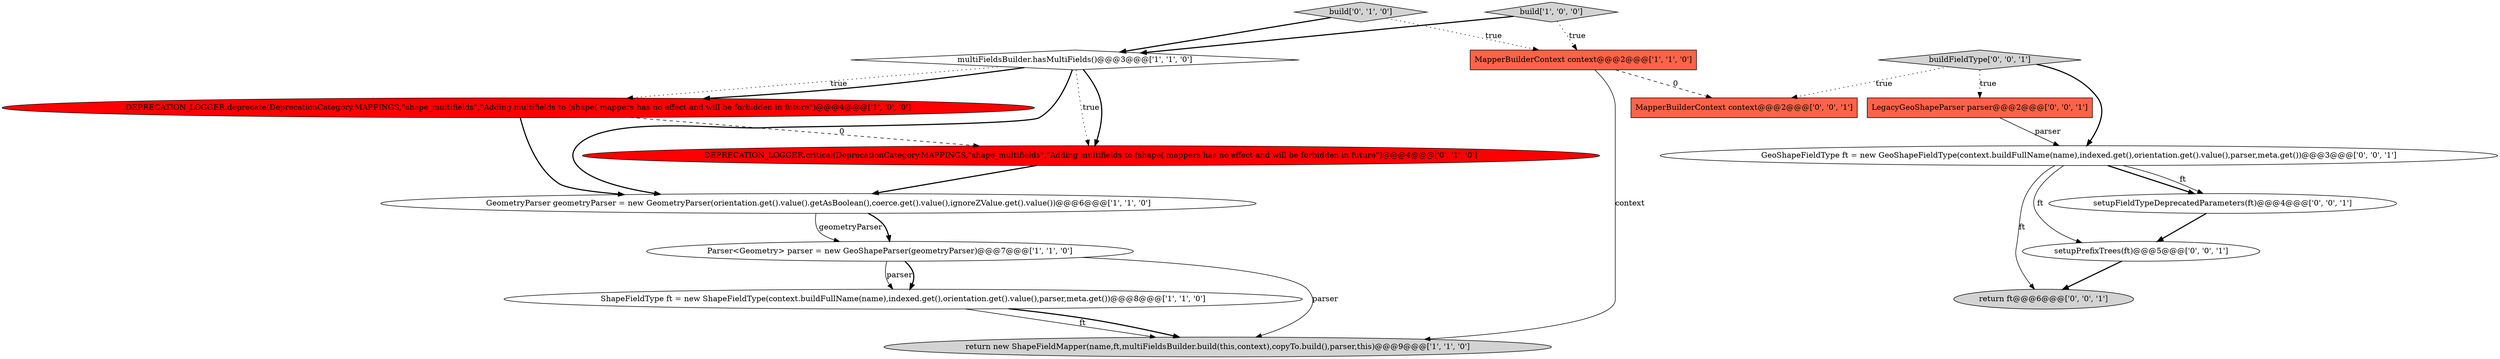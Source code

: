 digraph {
4 [style = filled, label = "return new ShapeFieldMapper(name,ft,multiFieldsBuilder.build(this,context),copyTo.build(),parser,this)@@@9@@@['1', '1', '0']", fillcolor = lightgray, shape = ellipse image = "AAA0AAABBB1BBB"];
8 [style = filled, label = "build['0', '1', '0']", fillcolor = lightgray, shape = diamond image = "AAA0AAABBB2BBB"];
2 [style = filled, label = "ShapeFieldType ft = new ShapeFieldType(context.buildFullName(name),indexed.get(),orientation.get().value(),parser,meta.get())@@@8@@@['1', '1', '0']", fillcolor = white, shape = ellipse image = "AAA0AAABBB1BBB"];
12 [style = filled, label = "GeoShapeFieldType ft = new GeoShapeFieldType(context.buildFullName(name),indexed.get(),orientation.get().value(),parser,meta.get())@@@3@@@['0', '0', '1']", fillcolor = white, shape = ellipse image = "AAA0AAABBB3BBB"];
3 [style = filled, label = "Parser<Geometry> parser = new GeoShapeParser(geometryParser)@@@7@@@['1', '1', '0']", fillcolor = white, shape = ellipse image = "AAA0AAABBB1BBB"];
10 [style = filled, label = "LegacyGeoShapeParser parser@@@2@@@['0', '0', '1']", fillcolor = tomato, shape = box image = "AAA0AAABBB3BBB"];
11 [style = filled, label = "return ft@@@6@@@['0', '0', '1']", fillcolor = lightgray, shape = ellipse image = "AAA0AAABBB3BBB"];
6 [style = filled, label = "build['1', '0', '0']", fillcolor = lightgray, shape = diamond image = "AAA0AAABBB1BBB"];
13 [style = filled, label = "buildFieldType['0', '0', '1']", fillcolor = lightgray, shape = diamond image = "AAA0AAABBB3BBB"];
14 [style = filled, label = "setupPrefixTrees(ft)@@@5@@@['0', '0', '1']", fillcolor = white, shape = ellipse image = "AAA0AAABBB3BBB"];
5 [style = filled, label = "DEPRECATION_LOGGER.deprecate(DeprecationCategory.MAPPINGS,\"shape_multifields\",\"Adding multifields to (shape( mappers has no effect and will be forbidden in future\")@@@4@@@['1', '0', '0']", fillcolor = red, shape = ellipse image = "AAA1AAABBB1BBB"];
15 [style = filled, label = "MapperBuilderContext context@@@2@@@['0', '0', '1']", fillcolor = tomato, shape = box image = "AAA0AAABBB3BBB"];
0 [style = filled, label = "MapperBuilderContext context@@@2@@@['1', '1', '0']", fillcolor = tomato, shape = box image = "AAA0AAABBB1BBB"];
16 [style = filled, label = "setupFieldTypeDeprecatedParameters(ft)@@@4@@@['0', '0', '1']", fillcolor = white, shape = ellipse image = "AAA0AAABBB3BBB"];
7 [style = filled, label = "multiFieldsBuilder.hasMultiFields()@@@3@@@['1', '1', '0']", fillcolor = white, shape = diamond image = "AAA0AAABBB1BBB"];
1 [style = filled, label = "GeometryParser geometryParser = new GeometryParser(orientation.get().value().getAsBoolean(),coerce.get().value(),ignoreZValue.get().value())@@@6@@@['1', '1', '0']", fillcolor = white, shape = ellipse image = "AAA0AAABBB1BBB"];
9 [style = filled, label = "DEPRECATION_LOGGER.critical(DeprecationCategory.MAPPINGS,\"shape_multifields\",\"Adding multifields to (shape( mappers has no effect and will be forbidden in future\")@@@4@@@['0', '1', '0']", fillcolor = red, shape = ellipse image = "AAA1AAABBB2BBB"];
2->4 [style = solid, label="ft"];
12->11 [style = solid, label="ft"];
7->1 [style = bold, label=""];
1->3 [style = solid, label="geometryParser"];
1->3 [style = bold, label=""];
0->15 [style = dashed, label="0"];
5->9 [style = dashed, label="0"];
12->16 [style = bold, label=""];
7->9 [style = dotted, label="true"];
3->4 [style = solid, label="parser"];
13->10 [style = dotted, label="true"];
2->4 [style = bold, label=""];
8->7 [style = bold, label=""];
7->5 [style = dotted, label="true"];
7->9 [style = bold, label=""];
3->2 [style = solid, label="parser"];
5->1 [style = bold, label=""];
7->5 [style = bold, label=""];
13->12 [style = bold, label=""];
3->2 [style = bold, label=""];
12->16 [style = solid, label="ft"];
16->14 [style = bold, label=""];
8->0 [style = dotted, label="true"];
13->15 [style = dotted, label="true"];
6->0 [style = dotted, label="true"];
6->7 [style = bold, label=""];
9->1 [style = bold, label=""];
14->11 [style = bold, label=""];
12->14 [style = solid, label="ft"];
10->12 [style = solid, label="parser"];
0->4 [style = solid, label="context"];
}
